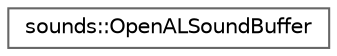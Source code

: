 digraph "Graphical Class Hierarchy"
{
 // LATEX_PDF_SIZE
  bgcolor="transparent";
  edge [fontname=Helvetica,fontsize=10,labelfontname=Helvetica,labelfontsize=10];
  node [fontname=Helvetica,fontsize=10,shape=box,height=0.2,width=0.4];
  rankdir="LR";
  Node0 [id="Node000000",label="sounds::OpenALSoundBuffer",height=0.2,width=0.4,color="grey40", fillcolor="white", style="filled",URL="$classsounds_1_1OpenALSoundBuffer.html",tooltip="A buffer that can be used to create sounds. Wraps an OpenAL buffer."];
}
